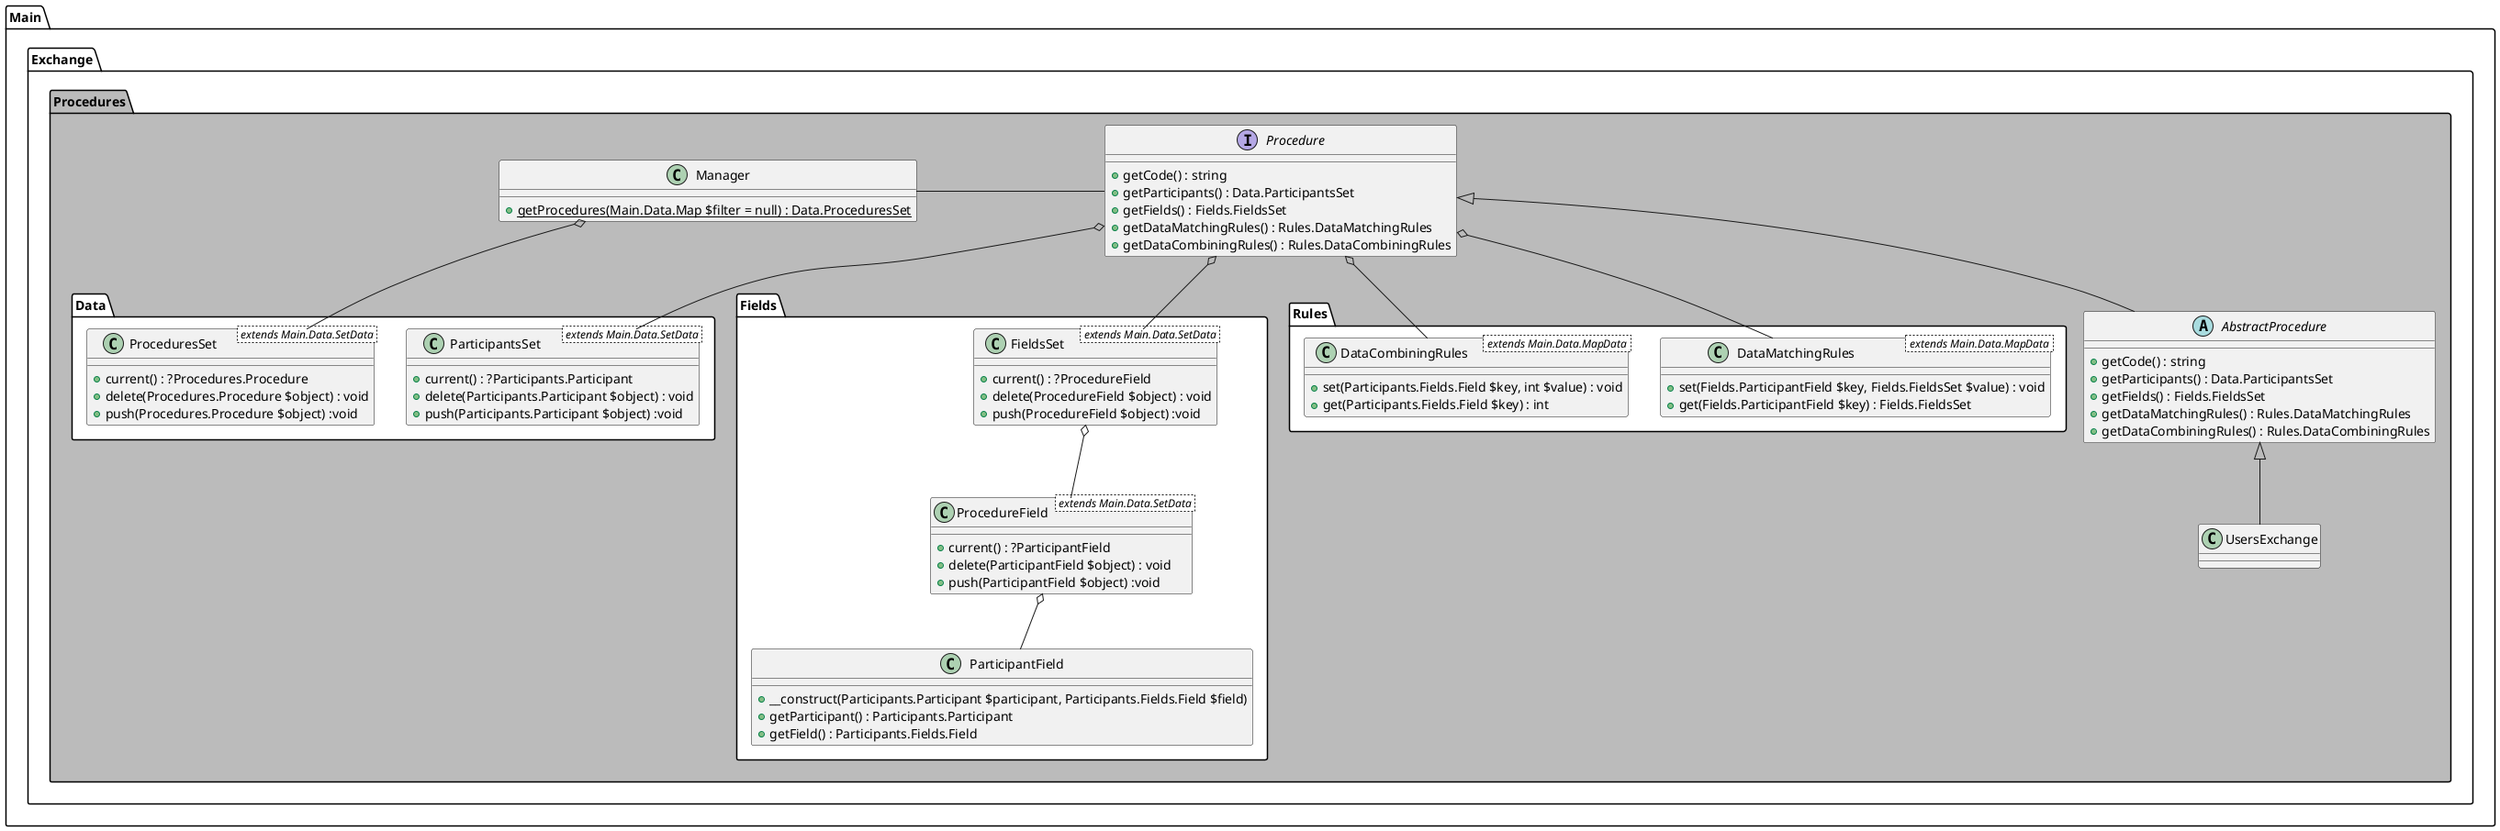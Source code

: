 @startuml

namespace Main.Exchange.Procedures #BBB {
    class Manager {
        +{static}getProcedures(Main.Data.Map $filter = null) : Data.ProceduresSet
    }

    interface Procedure {
        +getCode() : string
        +getParticipants() : Data.ParticipantsSet
        +getFields() : Fields.FieldsSet
        +getDataMatchingRules() : Rules.DataMatchingRules
        +getDataCombiningRules() : Rules.DataCombiningRules
    }

    abstract AbstractProcedure {
        +getCode() : string
        +getParticipants() : Data.ParticipantsSet
        +getFields() : Fields.FieldsSet
        +getDataMatchingRules() : Rules.DataMatchingRules
        +getDataCombiningRules() : Rules.DataCombiningRules
    }

    class UsersExchange {

    }
    /' ------------------------------------------- '/
    /' ------------------ Data ------------------- '/
    /' ------------------------------------------- '/
    namespace Data #FFF {
        class ParticipantsSet < extends Main.Data.SetData > {
            +current() : ?Participants.Participant
            +delete(Participants.Participant $object) : void
            +push(Participants.Participant $object) :void
        }

        class ProceduresSet < extends Main.Data.SetData > {
            +current() : ?Procedures.Procedure
            +delete(Procedures.Procedure $object) : void
            +push(Procedures.Procedure $object) :void
        }
    }
    /' ------------------------------------------- '/
    /' ----------------- Fields ------------------ '/
    /' ------------------------------------------- '/
    namespace Fields #FFF {
        class ParticipantField {
            +__construct(Participants.Participant $participant, Participants.Fields.Field $field)
            +getParticipant() : Participants.Participant
            +getField() : Participants.Fields.Field
        }

        class ProcedureField < extends Main.Data.SetData > {
            +current() : ?ParticipantField
            +delete(ParticipantField $object) : void
            +push(ParticipantField $object) :void
        }

        class FieldsSet < extends Main.Data.SetData > {
            +current() : ?ProcedureField
            +delete(ProcedureField $object) : void
            +push(ProcedureField $object) :void
        }

        FieldsSet       o-- ProcedureField
        ProcedureField  o-- ParticipantField
    }
    /' ------------------------------------------- '/
    /' ------------------ Rules ------------------ '/
    /' ------------------------------------------- '/
    namespace Rules #FFF {
        class DataMatchingRules < extends Main.Data.MapData > {
            +set(Fields.ParticipantField $key, Fields.FieldsSet $value) : void
            +get(Fields.ParticipantField $key) : Fields.FieldsSet
        }

        class DataCombiningRules < extends Main.Data.MapData > {
            +set(Participants.Fields.Field $key, int $value) : void
            +get(Participants.Fields.Field $key) : int
        }
    }
    /' ------------------------------------------- '/
    /' ---------------- Relations ---------------- '/
    /' ------------------------------------------- '/
    Manager             -       Procedure
    Procedure           <|--    AbstractProcedure
    AbstractProcedure   <|--    UsersExchange

    Manager     o-- Main.Exchange.Procedures.Data.ProceduresSet
    Procedure   o-- Main.Exchange.Procedures.Data.ParticipantsSet
    Procedure   o-- Main.Exchange.Procedures.Fields.FieldsSet
    Procedure   o-- Main.Exchange.Procedures.Rules.DataMatchingRules
    Procedure   o-- Main.Exchange.Procedures.Rules.DataCombiningRules
}

@enduml